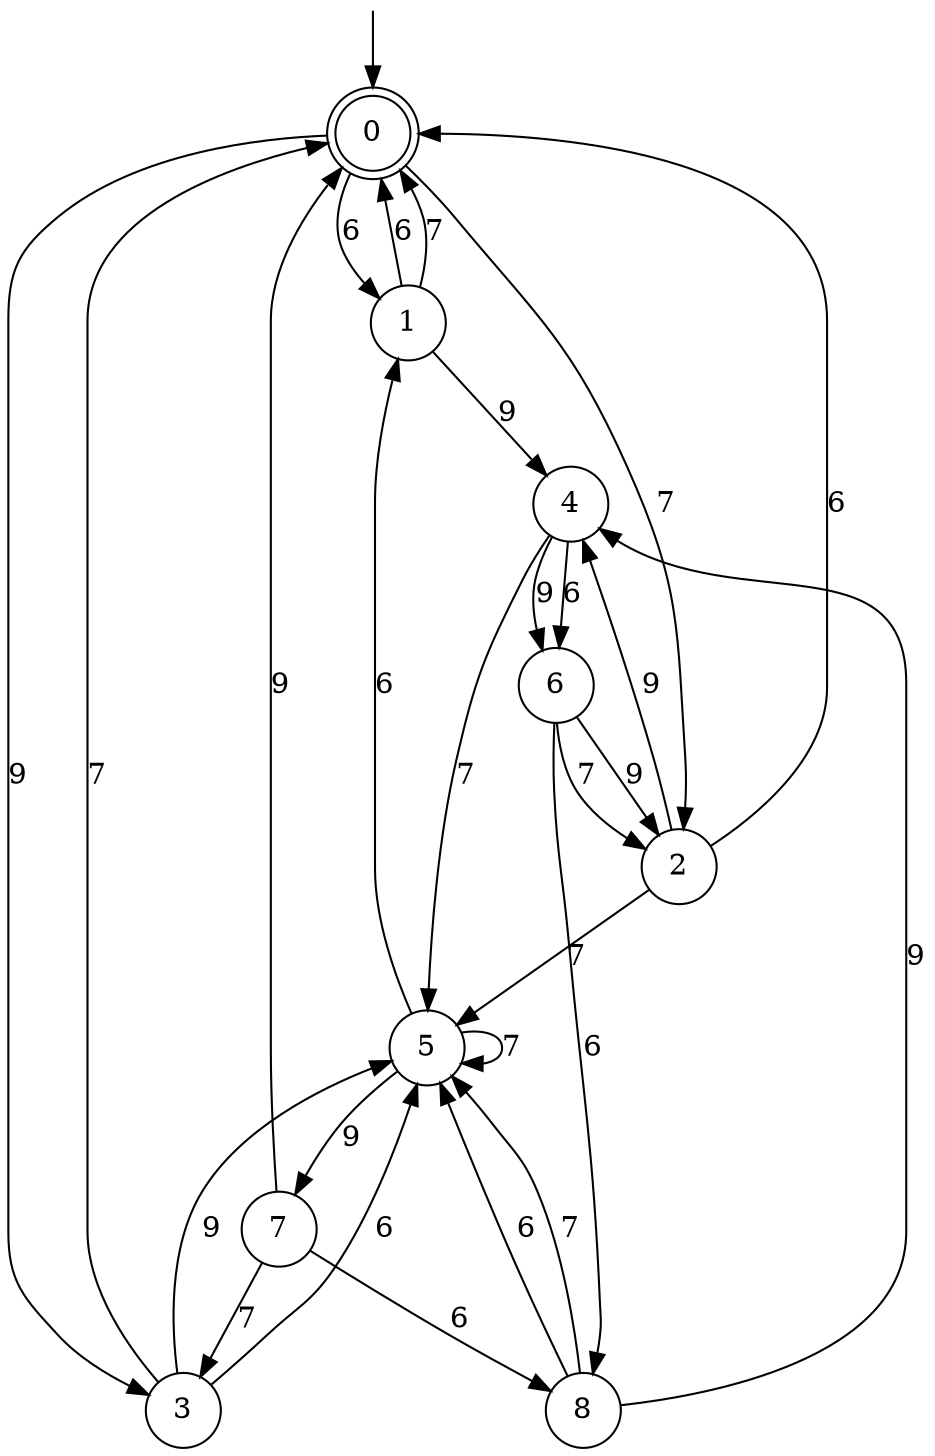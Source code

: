 digraph g {

	s0 [shape="doublecircle" label="0"];
	s1 [shape="circle" label="1"];
	s2 [shape="circle" label="2"];
	s3 [shape="circle" label="3"];
	s4 [shape="circle" label="4"];
	s5 [shape="circle" label="5"];
	s6 [shape="circle" label="6"];
	s7 [shape="circle" label="7"];
	s8 [shape="circle" label="8"];
	s0 -> s1 [label="6"];
	s0 -> s2 [label="7"];
	s0 -> s3 [label="9"];
	s1 -> s0 [label="6"];
	s1 -> s0 [label="7"];
	s1 -> s4 [label="9"];
	s2 -> s0 [label="6"];
	s2 -> s5 [label="7"];
	s2 -> s4 [label="9"];
	s3 -> s5 [label="6"];
	s3 -> s0 [label="7"];
	s3 -> s5 [label="9"];
	s4 -> s6 [label="6"];
	s4 -> s5 [label="7"];
	s4 -> s6 [label="9"];
	s5 -> s1 [label="6"];
	s5 -> s5 [label="7"];
	s5 -> s7 [label="9"];
	s6 -> s8 [label="6"];
	s6 -> s2 [label="7"];
	s6 -> s2 [label="9"];
	s7 -> s8 [label="6"];
	s7 -> s3 [label="7"];
	s7 -> s0 [label="9"];
	s8 -> s5 [label="6"];
	s8 -> s5 [label="7"];
	s8 -> s4 [label="9"];

__start0 [label="" shape="none" width="0" height="0"];
__start0 -> s0;

}
